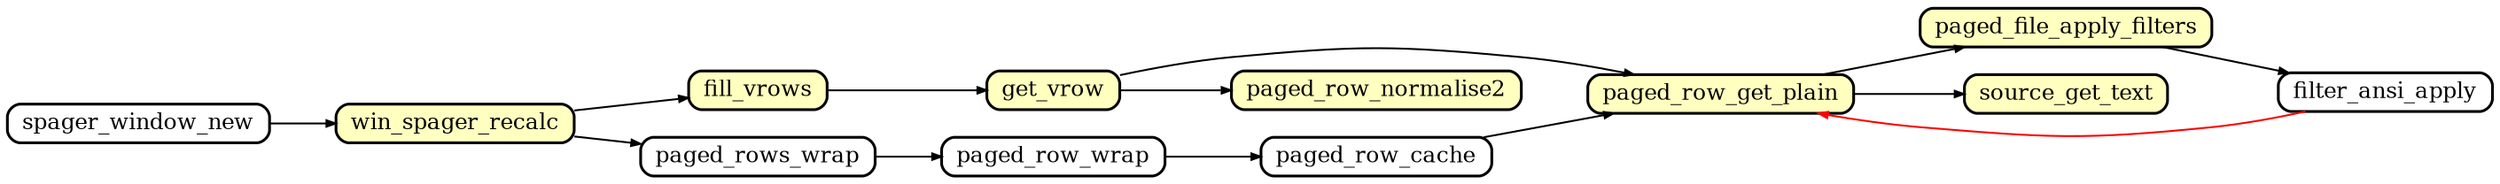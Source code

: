 digraph callgraph {
	graph [
		rankdir="LR"
		nodesep="0.2"
		ranksep="0.5"
		compound="true"
	]

	node [
		shape="Mrecord"
		fontsize="12"
		fillcolor="#ffffff"
		style="filled"
		height="0.2"
		penwidth="1.5"
		color="black"
	]

	edge [
		penwidth="1.0"
		arrowsize="0.5"
	]

	node [ fillcolor="#ffffc0" ]
	fill_vrows
	get_vrow
	paged_file_apply_filters
	paged_row_get_plain
	paged_row_normalise2
	source_get_text
	win_spager_recalc

	node [ fillcolor="#ffffff" ]
	fill_vrows -> get_vrow
	filter_ansi_apply -> paged_row_get_plain [ color="#ff0000" ]
	get_vrow -> paged_row_get_plain
	get_vrow -> paged_row_normalise2
	paged_rows_wrap -> paged_row_wrap
	paged_row_cache -> paged_row_get_plain
	paged_row_get_plain -> paged_file_apply_filters
	paged_file_apply_filters -> filter_ansi_apply
	paged_row_get_plain -> source_get_text
	paged_row_wrap -> paged_row_cache
	spager_window_new -> win_spager_recalc
	win_spager_recalc -> fill_vrows
	win_spager_recalc -> paged_rows_wrap

}
